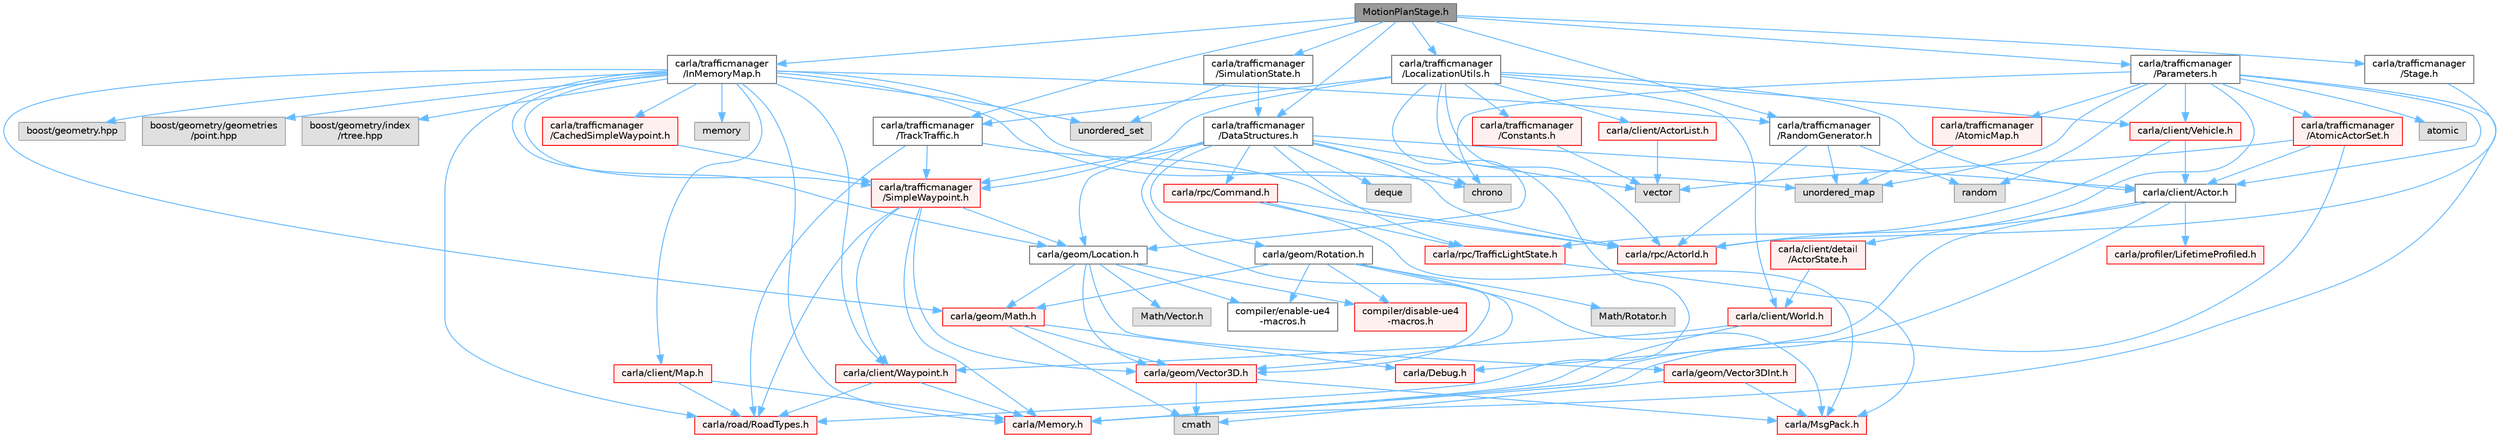 digraph "MotionPlanStage.h"
{
 // INTERACTIVE_SVG=YES
 // LATEX_PDF_SIZE
  bgcolor="transparent";
  edge [fontname=Helvetica,fontsize=10,labelfontname=Helvetica,labelfontsize=10];
  node [fontname=Helvetica,fontsize=10,shape=box,height=0.2,width=0.4];
  Node1 [id="Node000001",label="MotionPlanStage.h",height=0.2,width=0.4,color="gray40", fillcolor="grey60", style="filled", fontcolor="black",tooltip=" "];
  Node1 -> Node2 [id="edge1_Node000001_Node000002",color="steelblue1",style="solid",tooltip=" "];
  Node2 [id="Node000002",label="carla/trafficmanager\l/DataStructures.h",height=0.2,width=0.4,color="grey40", fillcolor="white", style="filled",URL="$d0/d49/DataStructures_8h.html",tooltip=" "];
  Node2 -> Node3 [id="edge2_Node000002_Node000003",color="steelblue1",style="solid",tooltip=" "];
  Node3 [id="Node000003",label="chrono",height=0.2,width=0.4,color="grey60", fillcolor="#E0E0E0", style="filled",tooltip=" "];
  Node2 -> Node4 [id="edge3_Node000002_Node000004",color="steelblue1",style="solid",tooltip=" "];
  Node4 [id="Node000004",label="deque",height=0.2,width=0.4,color="grey60", fillcolor="#E0E0E0", style="filled",tooltip=" "];
  Node2 -> Node5 [id="edge4_Node000002_Node000005",color="steelblue1",style="solid",tooltip=" "];
  Node5 [id="Node000005",label="vector",height=0.2,width=0.4,color="grey60", fillcolor="#E0E0E0", style="filled",tooltip=" "];
  Node2 -> Node6 [id="edge5_Node000002_Node000006",color="steelblue1",style="solid",tooltip=" "];
  Node6 [id="Node000006",label="carla/client/Actor.h",height=0.2,width=0.4,color="grey40", fillcolor="white", style="filled",URL="$da/d48/client_2Actor_8h.html",tooltip=" "];
  Node6 -> Node7 [id="edge6_Node000006_Node000007",color="steelblue1",style="solid",tooltip=" "];
  Node7 [id="Node000007",label="carla/Debug.h",height=0.2,width=0.4,color="red", fillcolor="#FFF0F0", style="filled",URL="$d4/deb/Debug_8h.html",tooltip=" "];
  Node6 -> Node11 [id="edge7_Node000006_Node000011",color="steelblue1",style="solid",tooltip=" "];
  Node11 [id="Node000011",label="carla/Memory.h",height=0.2,width=0.4,color="red", fillcolor="#FFF0F0", style="filled",URL="$de/d5c/Memory_8h.html",tooltip=" "];
  Node6 -> Node16 [id="edge8_Node000006_Node000016",color="steelblue1",style="solid",tooltip=" "];
  Node16 [id="Node000016",label="carla/client/detail\l/ActorState.h",height=0.2,width=0.4,color="red", fillcolor="#FFF0F0", style="filled",URL="$d4/d22/client_2detail_2ActorState_8h.html",tooltip=" "];
  Node16 -> Node18 [id="edge9_Node000016_Node000018",color="steelblue1",style="solid",tooltip=" "];
  Node18 [id="Node000018",label="carla/client/World.h",height=0.2,width=0.4,color="red", fillcolor="#FFF0F0", style="filled",URL="$dd/d5b/World_8h.html",tooltip=" "];
  Node18 -> Node11 [id="edge10_Node000018_Node000011",color="steelblue1",style="solid",tooltip=" "];
  Node18 -> Node61 [id="edge11_Node000018_Node000061",color="steelblue1",style="solid",tooltip=" "];
  Node61 [id="Node000061",label="carla/client/Waypoint.h",height=0.2,width=0.4,color="red", fillcolor="#FFF0F0", style="filled",URL="$d0/d47/client_2Waypoint_8h.html",tooltip=" "];
  Node61 -> Node11 [id="edge12_Node000061_Node000011",color="steelblue1",style="solid",tooltip=" "];
  Node61 -> Node70 [id="edge13_Node000061_Node000070",color="steelblue1",style="solid",tooltip=" "];
  Node70 [id="Node000070",label="carla/road/RoadTypes.h",height=0.2,width=0.4,color="red", fillcolor="#FFF0F0", style="filled",URL="$d6/dbb/RoadTypes_8h.html",tooltip=" "];
  Node6 -> Node175 [id="edge14_Node000006_Node000175",color="steelblue1",style="solid",tooltip=" "];
  Node175 [id="Node000175",label="carla/profiler/LifetimeProfiled.h",height=0.2,width=0.4,color="red", fillcolor="#FFF0F0", style="filled",URL="$d9/dc4/LifetimeProfiled_8h.html",tooltip=" "];
  Node2 -> Node37 [id="edge15_Node000002_Node000037",color="steelblue1",style="solid",tooltip=" "];
  Node37 [id="Node000037",label="carla/geom/Location.h",height=0.2,width=0.4,color="grey40", fillcolor="white", style="filled",URL="$d9/d8b/geom_2Location_8h.html",tooltip=" "];
  Node37 -> Node38 [id="edge16_Node000037_Node000038",color="steelblue1",style="solid",tooltip=" "];
  Node38 [id="Node000038",label="carla/geom/Vector3D.h",height=0.2,width=0.4,color="red", fillcolor="#FFF0F0", style="filled",URL="$de/d70/geom_2Vector3D_8h.html",tooltip=" "];
  Node38 -> Node27 [id="edge17_Node000038_Node000027",color="steelblue1",style="solid",tooltip=" "];
  Node27 [id="Node000027",label="carla/MsgPack.h",height=0.2,width=0.4,color="red", fillcolor="#FFF0F0", style="filled",URL="$d9/d6f/MsgPack_8h.html",tooltip=" "];
  Node38 -> Node39 [id="edge18_Node000038_Node000039",color="steelblue1",style="solid",tooltip=" "];
  Node39 [id="Node000039",label="cmath",height=0.2,width=0.4,color="grey60", fillcolor="#E0E0E0", style="filled",tooltip=" "];
  Node37 -> Node40 [id="edge19_Node000037_Node000040",color="steelblue1",style="solid",tooltip=" "];
  Node40 [id="Node000040",label="carla/geom/Vector3DInt.h",height=0.2,width=0.4,color="red", fillcolor="#FFF0F0", style="filled",URL="$d1/da4/Vector3DInt_8h.html",tooltip=" "];
  Node40 -> Node27 [id="edge20_Node000040_Node000027",color="steelblue1",style="solid",tooltip=" "];
  Node40 -> Node39 [id="edge21_Node000040_Node000039",color="steelblue1",style="solid",tooltip=" "];
  Node37 -> Node41 [id="edge22_Node000037_Node000041",color="steelblue1",style="solid",tooltip=" "];
  Node41 [id="Node000041",label="carla/geom/Math.h",height=0.2,width=0.4,color="red", fillcolor="#FFF0F0", style="filled",URL="$db/d8a/Math_8h.html",tooltip=" "];
  Node41 -> Node7 [id="edge23_Node000041_Node000007",color="steelblue1",style="solid",tooltip=" "];
  Node41 -> Node38 [id="edge24_Node000041_Node000038",color="steelblue1",style="solid",tooltip=" "];
  Node41 -> Node39 [id="edge25_Node000041_Node000039",color="steelblue1",style="solid",tooltip=" "];
  Node37 -> Node43 [id="edge26_Node000037_Node000043",color="steelblue1",style="solid",tooltip=" "];
  Node43 [id="Node000043",label="compiler/enable-ue4\l-macros.h",height=0.2,width=0.4,color="grey40", fillcolor="white", style="filled",URL="$d9/da2/enable-ue4-macros_8h.html",tooltip=" "];
  Node37 -> Node44 [id="edge27_Node000037_Node000044",color="steelblue1",style="solid",tooltip=" "];
  Node44 [id="Node000044",label="Math/Vector.h",height=0.2,width=0.4,color="grey60", fillcolor="#E0E0E0", style="filled",tooltip=" "];
  Node37 -> Node45 [id="edge28_Node000037_Node000045",color="steelblue1",style="solid",tooltip=" "];
  Node45 [id="Node000045",label="compiler/disable-ue4\l-macros.h",height=0.2,width=0.4,color="red", fillcolor="#FFF0F0", style="filled",URL="$d2/d02/disable-ue4-macros_8h.html",tooltip=" "];
  Node2 -> Node50 [id="edge29_Node000002_Node000050",color="steelblue1",style="solid",tooltip=" "];
  Node50 [id="Node000050",label="carla/geom/Rotation.h",height=0.2,width=0.4,color="grey40", fillcolor="white", style="filled",URL="$d0/d8f/Rotation_8h.html",tooltip=" "];
  Node50 -> Node27 [id="edge30_Node000050_Node000027",color="steelblue1",style="solid",tooltip=" "];
  Node50 -> Node41 [id="edge31_Node000050_Node000041",color="steelblue1",style="solid",tooltip=" "];
  Node50 -> Node38 [id="edge32_Node000050_Node000038",color="steelblue1",style="solid",tooltip=" "];
  Node50 -> Node43 [id="edge33_Node000050_Node000043",color="steelblue1",style="solid",tooltip=" "];
  Node50 -> Node51 [id="edge34_Node000050_Node000051",color="steelblue1",style="solid",tooltip=" "];
  Node51 [id="Node000051",label="Math/Rotator.h",height=0.2,width=0.4,color="grey60", fillcolor="#E0E0E0", style="filled",tooltip=" "];
  Node50 -> Node45 [id="edge35_Node000050_Node000045",color="steelblue1",style="solid",tooltip=" "];
  Node2 -> Node38 [id="edge36_Node000002_Node000038",color="steelblue1",style="solid",tooltip=" "];
  Node2 -> Node101 [id="edge37_Node000002_Node000101",color="steelblue1",style="solid",tooltip=" "];
  Node101 [id="Node000101",label="carla/rpc/ActorId.h",height=0.2,width=0.4,color="red", fillcolor="#FFF0F0", style="filled",URL="$d3/d89/ActorId_8h.html",tooltip=" "];
  Node2 -> Node176 [id="edge38_Node000002_Node000176",color="steelblue1",style="solid",tooltip=" "];
  Node176 [id="Node000176",label="carla/rpc/Command.h",height=0.2,width=0.4,color="red", fillcolor="#FFF0F0", style="filled",URL="$d1/d55/Command_8h.html",tooltip=" "];
  Node176 -> Node27 [id="edge39_Node000176_Node000027",color="steelblue1",style="solid",tooltip=" "];
  Node176 -> Node101 [id="edge40_Node000176_Node000101",color="steelblue1",style="solid",tooltip=" "];
  Node176 -> Node105 [id="edge41_Node000176_Node000105",color="steelblue1",style="solid",tooltip=" "];
  Node105 [id="Node000105",label="carla/rpc/TrafficLightState.h",height=0.2,width=0.4,color="red", fillcolor="#FFF0F0", style="filled",URL="$d1/d16/LibCarla_2source_2carla_2rpc_2TrafficLightState_8h.html",tooltip=" "];
  Node105 -> Node27 [id="edge42_Node000105_Node000027",color="steelblue1",style="solid",tooltip=" "];
  Node2 -> Node105 [id="edge43_Node000002_Node000105",color="steelblue1",style="solid",tooltip=" "];
  Node2 -> Node180 [id="edge44_Node000002_Node000180",color="steelblue1",style="solid",tooltip=" "];
  Node180 [id="Node000180",label="carla/trafficmanager\l/SimpleWaypoint.h",height=0.2,width=0.4,color="red", fillcolor="#FFF0F0", style="filled",URL="$d7/dd3/SimpleWaypoint_8h.html",tooltip=" "];
  Node180 -> Node61 [id="edge45_Node000180_Node000061",color="steelblue1",style="solid",tooltip=" "];
  Node180 -> Node37 [id="edge46_Node000180_Node000037",color="steelblue1",style="solid",tooltip=" "];
  Node180 -> Node38 [id="edge47_Node000180_Node000038",color="steelblue1",style="solid",tooltip=" "];
  Node180 -> Node11 [id="edge48_Node000180_Node000011",color="steelblue1",style="solid",tooltip=" "];
  Node180 -> Node70 [id="edge49_Node000180_Node000070",color="steelblue1",style="solid",tooltip=" "];
  Node1 -> Node182 [id="edge50_Node000001_Node000182",color="steelblue1",style="solid",tooltip=" "];
  Node182 [id="Node000182",label="carla/trafficmanager\l/InMemoryMap.h",height=0.2,width=0.4,color="grey40", fillcolor="white", style="filled",URL="$d3/d89/InMemoryMap_8h.html",tooltip=" "];
  Node182 -> Node3 [id="edge51_Node000182_Node000003",color="steelblue1",style="solid",tooltip=" "];
  Node182 -> Node24 [id="edge52_Node000182_Node000024",color="steelblue1",style="solid",tooltip=" "];
  Node24 [id="Node000024",label="memory",height=0.2,width=0.4,color="grey60", fillcolor="#E0E0E0", style="filled",tooltip=" "];
  Node182 -> Node89 [id="edge53_Node000182_Node000089",color="steelblue1",style="solid",tooltip=" "];
  Node89 [id="Node000089",label="unordered_map",height=0.2,width=0.4,color="grey60", fillcolor="#E0E0E0", style="filled",tooltip=" "];
  Node182 -> Node90 [id="edge54_Node000182_Node000090",color="steelblue1",style="solid",tooltip=" "];
  Node90 [id="Node000090",label="unordered_set",height=0.2,width=0.4,color="grey60", fillcolor="#E0E0E0", style="filled",tooltip=" "];
  Node182 -> Node183 [id="edge55_Node000182_Node000183",color="steelblue1",style="solid",tooltip=" "];
  Node183 [id="Node000183",label="boost/geometry.hpp",height=0.2,width=0.4,color="grey60", fillcolor="#E0E0E0", style="filled",tooltip=" "];
  Node182 -> Node184 [id="edge56_Node000182_Node000184",color="steelblue1",style="solid",tooltip=" "];
  Node184 [id="Node000184",label="boost/geometry/geometries\l/point.hpp",height=0.2,width=0.4,color="grey60", fillcolor="#E0E0E0", style="filled",tooltip=" "];
  Node182 -> Node185 [id="edge57_Node000182_Node000185",color="steelblue1",style="solid",tooltip=" "];
  Node185 [id="Node000185",label="boost/geometry/index\l/rtree.hpp",height=0.2,width=0.4,color="grey60", fillcolor="#E0E0E0", style="filled",tooltip=" "];
  Node182 -> Node186 [id="edge58_Node000182_Node000186",color="steelblue1",style="solid",tooltip=" "];
  Node186 [id="Node000186",label="carla/client/Map.h",height=0.2,width=0.4,color="red", fillcolor="#FFF0F0", style="filled",URL="$d4/d9d/client_2Map_8h.html",tooltip=" "];
  Node186 -> Node11 [id="edge59_Node000186_Node000011",color="steelblue1",style="solid",tooltip=" "];
  Node186 -> Node70 [id="edge60_Node000186_Node000070",color="steelblue1",style="solid",tooltip=" "];
  Node182 -> Node61 [id="edge61_Node000182_Node000061",color="steelblue1",style="solid",tooltip=" "];
  Node182 -> Node37 [id="edge62_Node000182_Node000037",color="steelblue1",style="solid",tooltip=" "];
  Node182 -> Node41 [id="edge63_Node000182_Node000041",color="steelblue1",style="solid",tooltip=" "];
  Node182 -> Node11 [id="edge64_Node000182_Node000011",color="steelblue1",style="solid",tooltip=" "];
  Node182 -> Node70 [id="edge65_Node000182_Node000070",color="steelblue1",style="solid",tooltip=" "];
  Node182 -> Node201 [id="edge66_Node000182_Node000201",color="steelblue1",style="solid",tooltip=" "];
  Node201 [id="Node000201",label="carla/trafficmanager\l/RandomGenerator.h",height=0.2,width=0.4,color="grey40", fillcolor="white", style="filled",URL="$db/d7f/RandomGenerator_8h.html",tooltip=" "];
  Node201 -> Node202 [id="edge67_Node000201_Node000202",color="steelblue1",style="solid",tooltip=" "];
  Node202 [id="Node000202",label="random",height=0.2,width=0.4,color="grey60", fillcolor="#E0E0E0", style="filled",tooltip=" "];
  Node201 -> Node89 [id="edge68_Node000201_Node000089",color="steelblue1",style="solid",tooltip=" "];
  Node201 -> Node101 [id="edge69_Node000201_Node000101",color="steelblue1",style="solid",tooltip=" "];
  Node182 -> Node180 [id="edge70_Node000182_Node000180",color="steelblue1",style="solid",tooltip=" "];
  Node182 -> Node203 [id="edge71_Node000182_Node000203",color="steelblue1",style="solid",tooltip=" "];
  Node203 [id="Node000203",label="carla/trafficmanager\l/CachedSimpleWaypoint.h",height=0.2,width=0.4,color="red", fillcolor="#FFF0F0", style="filled",URL="$d7/d9b/CachedSimpleWaypoint_8h.html",tooltip=" "];
  Node203 -> Node180 [id="edge72_Node000203_Node000180",color="steelblue1",style="solid",tooltip=" "];
  Node1 -> Node205 [id="edge73_Node000001_Node000205",color="steelblue1",style="solid",tooltip=" "];
  Node205 [id="Node000205",label="carla/trafficmanager\l/LocalizationUtils.h",height=0.2,width=0.4,color="grey40", fillcolor="white", style="filled",URL="$d2/d84/LocalizationUtils_8h.html",tooltip=" "];
  Node205 -> Node6 [id="edge74_Node000205_Node000006",color="steelblue1",style="solid",tooltip=" "];
  Node205 -> Node206 [id="edge75_Node000205_Node000206",color="steelblue1",style="solid",tooltip=" "];
  Node206 [id="Node000206",label="carla/client/ActorList.h",height=0.2,width=0.4,color="red", fillcolor="#FFF0F0", style="filled",URL="$db/de8/ActorList_8h.html",tooltip=" "];
  Node206 -> Node5 [id="edge76_Node000206_Node000005",color="steelblue1",style="solid",tooltip=" "];
  Node205 -> Node208 [id="edge77_Node000205_Node000208",color="steelblue1",style="solid",tooltip=" "];
  Node208 [id="Node000208",label="carla/client/Vehicle.h",height=0.2,width=0.4,color="red", fillcolor="#FFF0F0", style="filled",URL="$d9/d18/Vehicle_8h.html",tooltip=" "];
  Node208 -> Node6 [id="edge78_Node000208_Node000006",color="steelblue1",style="solid",tooltip=" "];
  Node208 -> Node105 [id="edge79_Node000208_Node000105",color="steelblue1",style="solid",tooltip=" "];
  Node205 -> Node18 [id="edge80_Node000205_Node000018",color="steelblue1",style="solid",tooltip=" "];
  Node205 -> Node37 [id="edge81_Node000205_Node000037",color="steelblue1",style="solid",tooltip=" "];
  Node205 -> Node70 [id="edge82_Node000205_Node000070",color="steelblue1",style="solid",tooltip=" "];
  Node205 -> Node101 [id="edge83_Node000205_Node000101",color="steelblue1",style="solid",tooltip=" "];
  Node205 -> Node217 [id="edge84_Node000205_Node000217",color="steelblue1",style="solid",tooltip=" "];
  Node217 [id="Node000217",label="carla/trafficmanager\l/Constants.h",height=0.2,width=0.4,color="red", fillcolor="#FFF0F0", style="filled",URL="$d1/d45/Constants_8h.html",tooltip=" "];
  Node217 -> Node5 [id="edge85_Node000217_Node000005",color="steelblue1",style="solid",tooltip=" "];
  Node205 -> Node180 [id="edge86_Node000205_Node000180",color="steelblue1",style="solid",tooltip=" "];
  Node205 -> Node220 [id="edge87_Node000205_Node000220",color="steelblue1",style="solid",tooltip=" "];
  Node220 [id="Node000220",label="carla/trafficmanager\l/TrackTraffic.h",height=0.2,width=0.4,color="grey40", fillcolor="white", style="filled",URL="$db/d67/TrackTraffic_8h.html",tooltip=" "];
  Node220 -> Node70 [id="edge88_Node000220_Node000070",color="steelblue1",style="solid",tooltip=" "];
  Node220 -> Node101 [id="edge89_Node000220_Node000101",color="steelblue1",style="solid",tooltip=" "];
  Node220 -> Node180 [id="edge90_Node000220_Node000180",color="steelblue1",style="solid",tooltip=" "];
  Node1 -> Node221 [id="edge91_Node000001_Node000221",color="steelblue1",style="solid",tooltip=" "];
  Node221 [id="Node000221",label="carla/trafficmanager\l/Parameters.h",height=0.2,width=0.4,color="grey40", fillcolor="white", style="filled",URL="$d9/dd7/Parameters_8h.html",tooltip=" "];
  Node221 -> Node141 [id="edge92_Node000221_Node000141",color="steelblue1",style="solid",tooltip=" "];
  Node141 [id="Node000141",label="atomic",height=0.2,width=0.4,color="grey60", fillcolor="#E0E0E0", style="filled",tooltip=" "];
  Node221 -> Node3 [id="edge93_Node000221_Node000003",color="steelblue1",style="solid",tooltip=" "];
  Node221 -> Node202 [id="edge94_Node000221_Node000202",color="steelblue1",style="solid",tooltip=" "];
  Node221 -> Node89 [id="edge95_Node000221_Node000089",color="steelblue1",style="solid",tooltip=" "];
  Node221 -> Node6 [id="edge96_Node000221_Node000006",color="steelblue1",style="solid",tooltip=" "];
  Node221 -> Node208 [id="edge97_Node000221_Node000208",color="steelblue1",style="solid",tooltip=" "];
  Node221 -> Node11 [id="edge98_Node000221_Node000011",color="steelblue1",style="solid",tooltip=" "];
  Node221 -> Node101 [id="edge99_Node000221_Node000101",color="steelblue1",style="solid",tooltip=" "];
  Node221 -> Node222 [id="edge100_Node000221_Node000222",color="steelblue1",style="solid",tooltip=" "];
  Node222 [id="Node000222",label="carla/trafficmanager\l/AtomicActorSet.h",height=0.2,width=0.4,color="red", fillcolor="#FFF0F0", style="filled",URL="$dd/dfa/AtomicActorSet_8h.html",tooltip=" "];
  Node222 -> Node5 [id="edge101_Node000222_Node000005",color="steelblue1",style="solid",tooltip=" "];
  Node222 -> Node6 [id="edge102_Node000222_Node000006",color="steelblue1",style="solid",tooltip=" "];
  Node222 -> Node11 [id="edge103_Node000222_Node000011",color="steelblue1",style="solid",tooltip=" "];
  Node221 -> Node223 [id="edge104_Node000221_Node000223",color="steelblue1",style="solid",tooltip=" "];
  Node223 [id="Node000223",label="carla/trafficmanager\l/AtomicMap.h",height=0.2,width=0.4,color="red", fillcolor="#FFF0F0", style="filled",URL="$df/ddc/AtomicMap_8h.html",tooltip=" "];
  Node223 -> Node89 [id="edge105_Node000223_Node000089",color="steelblue1",style="solid",tooltip=" "];
  Node1 -> Node201 [id="edge106_Node000001_Node000201",color="steelblue1",style="solid",tooltip=" "];
  Node1 -> Node224 [id="edge107_Node000001_Node000224",color="steelblue1",style="solid",tooltip=" "];
  Node224 [id="Node000224",label="carla/trafficmanager\l/SimulationState.h",height=0.2,width=0.4,color="grey40", fillcolor="white", style="filled",URL="$d5/d3b/SimulationState_8h.html",tooltip=" "];
  Node224 -> Node90 [id="edge108_Node000224_Node000090",color="steelblue1",style="solid",tooltip=" "];
  Node224 -> Node2 [id="edge109_Node000224_Node000002",color="steelblue1",style="solid",tooltip=" "];
  Node1 -> Node225 [id="edge110_Node000001_Node000225",color="steelblue1",style="solid",tooltip=" "];
  Node225 [id="Node000225",label="carla/trafficmanager\l/Stage.h",height=0.2,width=0.4,color="grey40", fillcolor="white", style="filled",URL="$dd/dc3/Stage_8h.html",tooltip=" "];
  Node225 -> Node101 [id="edge111_Node000225_Node000101",color="steelblue1",style="solid",tooltip=" "];
  Node1 -> Node220 [id="edge112_Node000001_Node000220",color="steelblue1",style="solid",tooltip=" "];
}
